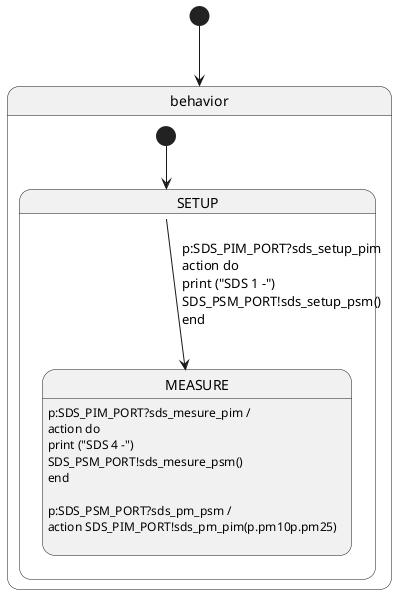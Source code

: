 @startuml
skinparam defaultTextAlignment left
[*] --> behavior
state behavior{
state SETUP{

SETUP --> MEASURE : p:SDS_PIM_PORT?sds_setup_pim\naction do \nprint ("SDS 1 -")\nSDS_PSM_PORT!sds_setup_psm()\nend\n
}
state MEASURE{
	MEASURE : p:SDS_PIM_PORT?sds_mesure_pim / \naction do \nprint ("SDS 4 -")\nSDS_PSM_PORT!sds_mesure_psm()\nend\n
	MEASURE : p:SDS_PSM_PORT?sds_pm_psm / \naction SDS_PIM_PORT!sds_pm_pim(p.pm10p.pm25)\n
}
[*] --> SETUP
}
@enduml
